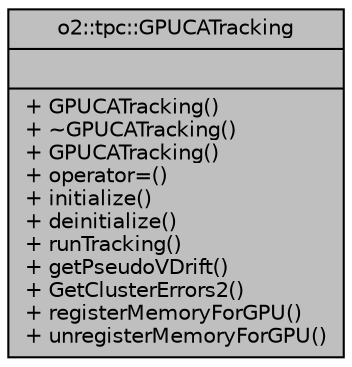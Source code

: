 digraph "o2::tpc::GPUCATracking"
{
 // INTERACTIVE_SVG=YES
  bgcolor="transparent";
  edge [fontname="Helvetica",fontsize="10",labelfontname="Helvetica",labelfontsize="10"];
  node [fontname="Helvetica",fontsize="10",shape=record];
  Node1 [label="{o2::tpc::GPUCATracking\n||+ GPUCATracking()\l+ ~GPUCATracking()\l+ GPUCATracking()\l+ operator=()\l+ initialize()\l+ deinitialize()\l+ runTracking()\l+ getPseudoVDrift()\l+ GetClusterErrors2()\l+ registerMemoryForGPU()\l+ unregisterMemoryForGPU()\l}",height=0.2,width=0.4,color="black", fillcolor="grey75", style="filled", fontcolor="black"];
}
